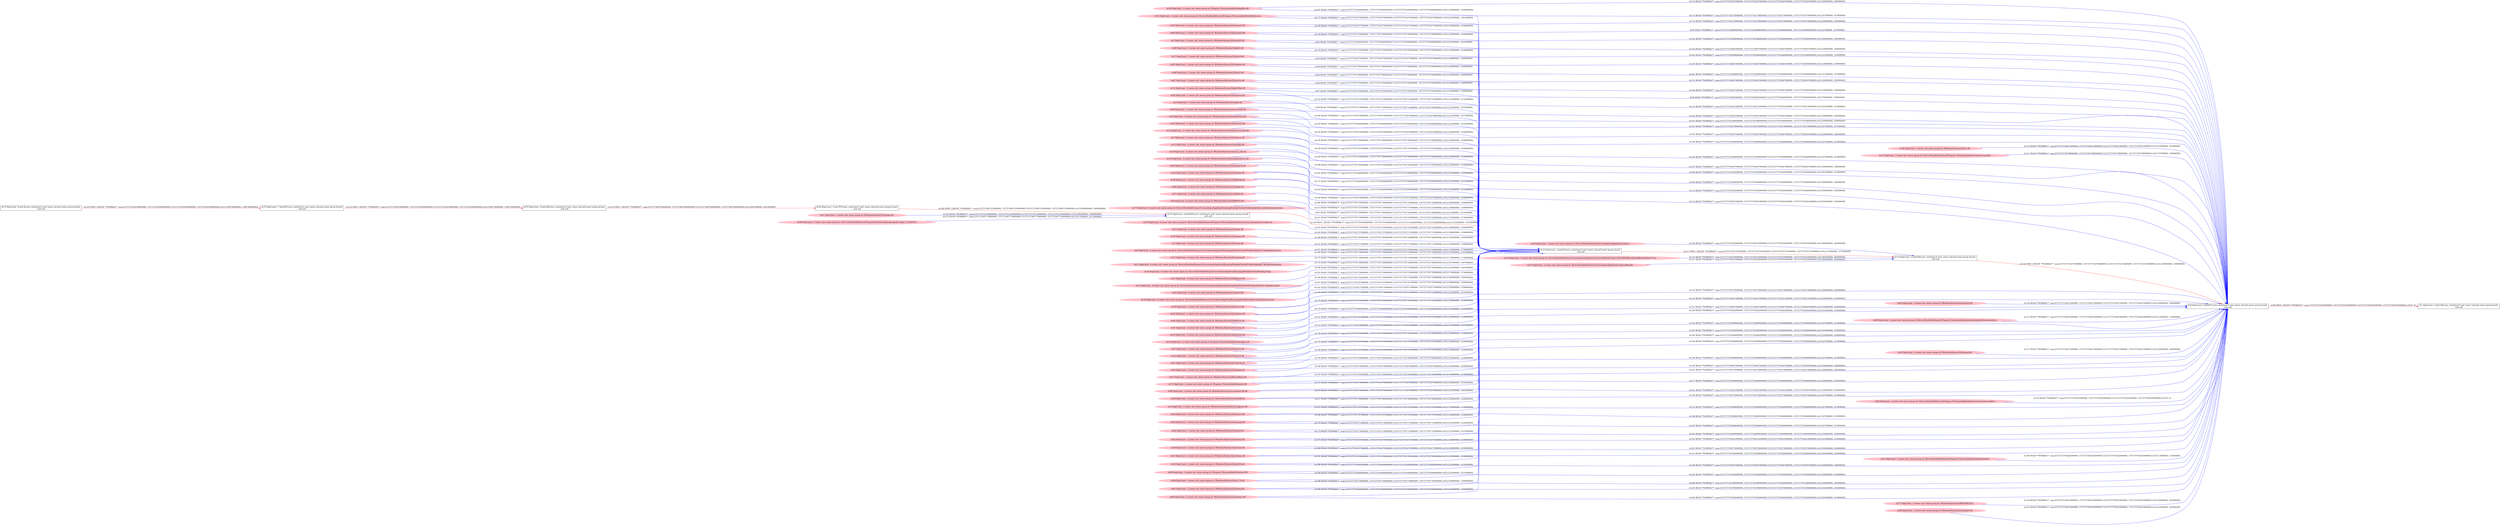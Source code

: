 digraph  {
rankdir=LR
"0"[color=black,label="id:0 HopCount: 0 pid:6572 proc_starttime:0 cmd: owner uid:null owner group id:null,\n null null", shape=box,style=solid];
"1"[color=black,label="id:1 HopCount: 1 pid:1344 proc_starttime:0 cmd: owner uid:null owner group id:null,\n null null", shape=box,style=solid];
"0" -> "1" [id=89,__obj="PROC_CREATE"color=red,label="id:89 PROC_CREATE **NORMAL**  seqs:[1557275702935000000, 1557275702935000000] T:[1557275702935000000, 1557275702935000000] relT:[0, 0]",style=solid];
"88"[color=pink,label="id:88 HopCount: -2 owner uid: owner group id: /Windows/System32/powrprof.dll ", shape=oval,style=filled];
"88" -> "0" [id=90,__obj="READ"color=blue,label="id:90 READ **NORMAL**  seqs:[1557275702608000000, 1557275702608000000] T:[1557275702608000000, 1557275702608000000] relT:[327000000, 327000000]",style=solid];
"6"[color=pink,label="id:6 HopCount: -4 owner uid: owner group id: /Windows/System32/KBDUS.DLL ", shape=oval,style=filled];
"32"[color=black,label="id:32 HopCount: -3 pid:416 proc_starttime:0 cmd: owner uid:null owner group id:null,\n null null", shape=box,style=solid];
"6" -> "32" [id=91,__obj="READ"color=blue,label="id:91 READ **NORMAL**  seqs:[1557275701724000000, 1557275701724000000] T:[1557275701724000000, 1557275701724000000] relT:[1211000000, 1211000000]",style=solid];
"5"[color=pink,label="id:5 HopCount: -2 owner uid: owner group id: /Windows/System32/wsock32.dll ", shape=oval,style=filled];
"5" -> "32" [id=92,__obj="READ"color=blue,label="id:92 READ **NORMAL**  seqs:[1557275701684000000, 1557275701684000000] T:[1557275701684000000, 1557275701684000000] relT:[1251000000, 1251000000]",style=solid];
"17"[color=pink,label="id:17 HopCount: -2 owner uid: owner group id: /Windows/System32/rpcrt4.dll ", shape=oval,style=filled];
"17" -> "32" [id=93,__obj="READ"color=blue,label="id:93 READ **NORMAL**  seqs:[1557275701677000000, 1557275701677000000] T:[1557275701677000000, 1557275701677000000] relT:[1258000000, 1258000000]",style=solid];
"63"[color=pink,label="id:63 HopCount: -2 owner uid: owner group id: /Windows/System32/combase.dll ", shape=oval,style=filled];
"63" -> "32" [id=94,__obj="READ"color=blue,label="id:94 READ **NORMAL**  seqs:[1557275701706000000, 1557275701706000000] T:[1557275701706000000, 1557275701706000000] relT:[1229000000, 1229000000]",style=solid];
"48"[color=pink,label="id:48 HopCount: -2 owner uid: owner group id: /Windows/System32/ole32.dll ", shape=oval,style=filled];
"48" -> "32" [id=95,__obj="READ"color=blue,label="id:95 READ **NORMAL**  seqs:[1557275701706000000, 1557275701706000000] T:[1557275701706000000, 1557275701706000000] relT:[1229000000, 1229000000]",style=solid];
"87"[color=pink,label="id:87 HopCount: -2 owner uid: owner group id: /Windows/System32/win32u.dll ", shape=oval,style=filled];
"87" -> "32" [id=96,__obj="READ"color=blue,label="id:96 READ **NORMAL**  seqs:[1557275701705000000, 1557275701705000000] T:[1557275701705000000, 1557275701705000000] relT:[1230000000, 1230000000]",style=solid];
"14"[color=pink,label="id:14 HopCount: -2 owner uid: owner group id: /Windows/System32/gdi32full.dll ", shape=oval,style=filled];
"14" -> "32" [id=97,__obj="READ"color=blue,label="id:97 READ **NORMAL**  seqs:[1557275701705000000, 1557275701705000000] T:[1557275701705000000, 1557275701705000000] relT:[1230000000, 1230000000]",style=solid];
"83"[color=pink,label="id:83 HopCount: -2 owner uid: owner group id: /Windows/System32/ntmarta.dll ", shape=oval,style=filled];
"83" -> "0" [id=98,__obj="READ"color=blue,label="id:98 READ **NORMAL**  seqs:[1557275702665000000, 1557275702665000000] T:[1557275702665000000, 1557275702665000000] relT:[270000000, 270000000]",style=solid];
"4"[color=pink,label="id:4 HopCount: -2 owner uid: owner group id: /Windows/System32/pdh.dll ", shape=oval,style=filled];
"4" -> "32" [id=99,__obj="READ"color=blue,label="id:99 READ **NORMAL**  seqs:[1557275701714000000, 1557275701714000000] T:[1557275701714000000, 1557275701714000000] relT:[1221000000, 1221000000]",style=solid];
"86"[color=pink,label="id:86 HopCount: -2 owner uid: owner group id: /Windows/System32/msvcp140.dll ", shape=oval,style=filled];
"86" -> "32" [id=100,__obj="READ"color=blue,label="id:100 READ **NORMAL**  seqs:[1557275701678000000, 1557275701678000000] T:[1557275701678000000, 1557275701678000000] relT:[1257000000, 1257000000]",style=solid];
"9"[color=pink,label="id:9 HopCount: -2 owner uid: owner group id: /Windows/System32/winmmbase.dll ", shape=oval,style=filled];
"9" -> "0" [id=101,__obj="READ"color=blue,label="id:101 READ **NORMAL**  seqs:[1557275702586000000, 1557275702586000000] T:[1557275702586000000, 1557275702586000000] relT:[349000000, 349000000]",style=solid];
"10"[color=pink,label="id:10 HopCount: -2 owner uid: owner group id: /Windows/System32/kernel32.dll ", shape=oval,style=filled];
"10" -> "0" [id=102,__obj="READ"color=blue,label="id:102 READ **NORMAL**  seqs:[1557275702578000000, 1557275702578000000] T:[1557275702578000000, 1557275702578000000] relT:[357000000, 357000000]",style=solid];
"12"[color=pink,label="id:12 HopCount: -2 owner uid: owner group id: /Windows/System32/windows.storage.dll ", shape=oval,style=filled];
"12" -> "0" [id=103,__obj="READ"color=blue,label="id:103 READ **NORMAL**  seqs:[1557275702607000000, 1557275702607000000] T:[1557275702607000000, 1557275702607000000] relT:[328000000, 328000000]",style=solid];
"3"[color=pink,label="id:3 HopCount: -2 owner uid: owner group id: /Windows/System32/wintrust.dll ", shape=oval,style=filled];
"3" -> "0" [id=104,__obj="READ"color=blue,label="id:104 READ **NORMAL**  seqs:[1557275702608000000, 1557275702608000000] T:[1557275702608000000, 1557275702608000000] relT:[327000000, 327000000]",style=solid];
"13"[color=pink,label="id:13 HopCount: -2 owner uid: owner group id: /Windows/System32/profapi.dll ", shape=oval,style=filled];
"13" -> "0" [id=105,__obj="READ"color=blue,label="id:105 READ **NORMAL**  seqs:[1557275702608000000, 1557275702608000000] T:[1557275702608000000, 1557275702608000000] relT:[327000000, 327000000]",style=solid];
"14" -> "0" [id=106,__obj="READ"color=blue,label="id:106 READ **NORMAL**  seqs:[1557275702607000000, 1557275702607000000] T:[1557275702607000000, 1557275702607000000] relT:[328000000, 328000000]",style=solid];
"16"[color=pink,label="id:16 HopCount: -2 owner uid: owner group id: /Windows/System32/msvcp_win.dll ", shape=oval,style=filled];
"16" -> "0" [id=107,__obj="READ"color=blue,label="id:107 READ **NORMAL**  seqs:[1557275702607000000, 1557275702607000000] T:[1557275702607000000, 1557275702607000000] relT:[328000000, 328000000]",style=solid];
"18"[color=pink,label="id:18 HopCount: -2 owner uid: owner group id: /Windows/System32/bcryptprimitives.dll ", shape=oval,style=filled];
"18" -> "0" [id=108,__obj="READ"color=blue,label="id:108 READ **NORMAL**  seqs:[1557275702582000000, 1557275702582000000] T:[1557275702582000000, 1557275702582000000] relT:[353000000, 353000000]",style=solid];
"40"[color=pink,label="id:40 HopCount: -2 owner uid: owner group id: /Windows/System32/cfgmgr32.dll ", shape=oval,style=filled];
"40" -> "0" [id=109,__obj="READ"color=blue,label="id:109 READ **NORMAL**  seqs:[1557275702586000000, 1557275702586000000] T:[1557275702586000000, 1557275702586000000] relT:[349000000, 349000000]",style=solid];
"20"[color=pink,label="id:20 HopCount: -2 owner uid: owner group id: /Windows/System32/avrt.dll ", shape=oval,style=filled];
"20" -> "0" [id=110,__obj="READ"color=blue,label="id:110 READ **NORMAL**  seqs:[1557275702612000000, 1557275702612000000] T:[1557275702612000000, 1557275702612000000] relT:[323000000, 323000000]",style=solid];
"21"[color=pink,label="id:21 HopCount: -2 owner uid: owner group id: /Device/HarddiskVolume2/Program Files/mozilla/firefox/chrome.manifest ", shape=oval,style=filled];
"21" -> "0" [id=111,__obj="READ"color=blue,label="id:111 READ **NORMAL**  seqs:[1557275702798000000, 1557275702799000000] T:[1557275702798000000, 1557275702799000000] relT:[137000000, 136000000]",style=solid];
"24"[color=pink,label="id:24 HopCount: -2 owner uid: owner group id: /Windows/System32/winmm.dll ", shape=oval,style=filled];
"24" -> "0" [id=112,__obj="READ"color=blue,label="id:112 READ **NORMAL**  seqs:[1557275702585000000, 1557275702585000000] T:[1557275702585000000, 1557275702585000000] relT:[350000000, 350000000]",style=solid];
"26"[color=pink,label="id:26 HopCount: -2 owner uid: owner group id: /Windows/System32/dbghelp.dll ", shape=oval,style=filled];
"26" -> "0" [id=113,__obj="READ"color=blue,label="id:113 READ **NORMAL**  seqs:[1557275702581000000, 1557275702581000000] T:[1557275702581000000, 1557275702581000000] relT:[354000000, 354000000]",style=solid];
"28"[color=pink,label="id:28 HopCount: -2 owner uid: owner group id: /Program Files/mozilla/firefox/lgpllibs.dll ", shape=oval,style=filled];
"28" -> "0" [id=114,__obj="READ"color=blue,label="id:114 READ **NORMAL**  seqs:[1557275702587000000, 1557275702587000000] T:[1557275702587000000, 1557275702587000000] relT:[348000000, 348000000]",style=solid];
"15"[color=pink,label="id:15 HopCount: -2 owner uid: owner group id: /Device/HarddiskVolume2/Program Files/mozilla/firefox/firefox.exe ", shape=oval,style=filled];
"15" -> "0" [id=115,__obj="READ"color=blue,label="id:115 READ **NORMAL**  seqs:[1557275702578000000, 1557275702578000000] T:[1557275702578000000, 1557275702578000000] relT:[357000000, 357000000]",style=solid];
"30"[color=pink,label="id:30 HopCount: -2 owner uid: owner group id: /Windows/System32/advapi32.dll ", shape=oval,style=filled];
"30" -> "0" [id=116,__obj="READ"color=blue,label="id:116 READ **NORMAL**  seqs:[1557275702579000000, 1557275702579000000] T:[1557275702579000000, 1557275702579000000] relT:[356000000, 356000000]",style=solid];
"33"[color=black,label="id:33 HopCount: -2 pid:6544 proc_starttime:0 cmd: owner uid:null owner group id:null,\n null null", shape=box,style=solid];
"32" -> "33" [id=117,__obj="PROC_CREATE"color=red,label="id:117 PROC_CREATE **NORMAL**  seqs:[1557275701761000000, 1557275701761000000] T:[1557275701761000000, 1557275701761000000] relT:[1174000000, 1174000000]",style=solid];
"33" -> "0" [id=118,__obj="PROC_CREATE"color=red,label="id:118 PROC_CREATE **NORMAL**  seqs:[1557275702576000000, 1557275702576000000] T:[1557275702576000000, 1557275702576000000] relT:[359000000, 359000000]",style=solid];
"35"[color=pink,label="id:35 HopCount: -3 owner uid: owner group id: /Device/HarddiskVolume2/Users/admin/AppData/LocalLow/Mozilla/Temp-{f557a09f-096a-4ad4-968b-eb3bf24c5725} ", shape=oval,style=filled];
"35" -> "33" [id=119,__obj="READ"color=blue,label="id:119 READ **NORMAL**  seqs:[1557275702550000000, 1557275702552000000] T:[1557275702550000000, 1557275702552000000] relT:[385000000, 383000000]",style=solid];
"36"[color=pink,label="id:36 HopCount: -2 owner uid: owner group id: /Windows/System32/gdi32.dll ", shape=oval,style=filled];
"36" -> "0" [id=120,__obj="READ"color=blue,label="id:120 READ **NORMAL**  seqs:[1557275702607000000, 1557275702607000000] T:[1557275702607000000, 1557275702607000000] relT:[328000000, 328000000]",style=solid];
"37"[color=pink,label="id:37 HopCount: -3 owner uid: owner group id: /Device/HarddiskVolume2/Users/admin/AppData/LocalLow/Mozilla ", shape=oval,style=filled];
"37" -> "33" [id=121,__obj="READ"color=blue,label="id:121 READ **NORMAL**  seqs:[1557275702551000000, 1557275702552000000] T:[1557275702551000000, 1557275702552000000] relT:[384000000, 383000000]",style=solid];
"38"[color=pink,label="id:38 HopCount: -2 owner uid: owner group id: /Windows/System32/msvcrt.dll ", shape=oval,style=filled];
"38" -> "0" [id=122,__obj="READ"color=blue,label="id:122 READ **NORMAL**  seqs:[1557275702579000000, 1557275702579000000] T:[1557275702579000000, 1557275702579000000] relT:[356000000, 356000000]",style=solid];
"29"[color=pink,label="id:29 HopCount: -2 owner uid: owner group id: /Windows/System32/uxtheme.dll ", shape=oval,style=filled];
"29" -> "0" [id=123,__obj="READ"color=blue,label="id:123 READ **NORMAL**  seqs:[1557275702611000000, 1557275702611000000] T:[1557275702611000000, 1557275702611000000] relT:[324000000, 324000000]",style=solid];
"43"[color=pink,label="id:43 HopCount: -2 owner uid: owner group id: /Windows/System32/wtsapi32.dll ", shape=oval,style=filled];
"43" -> "0" [id=124,__obj="READ"color=blue,label="id:124 READ **NORMAL**  seqs:[1557275702611000000, 1557275702611000000] T:[1557275702611000000, 1557275702611000000] relT:[324000000, 324000000]",style=solid];
"45"[color=pink,label="id:45 HopCount: -2 owner uid: owner group id: /Windows/System32/SHCore.dll ", shape=oval,style=filled];
"45" -> "0" [id=125,__obj="READ"color=blue,label="id:125 READ **NORMAL**  seqs:[1557275702607000000, 1557275702607000000] T:[1557275702607000000, 1557275702607000000] relT:[328000000, 328000000]",style=solid];
"47"[color=pink,label="id:47 HopCount: -2 owner uid: owner group id: /Windows/System32/version.dll ", shape=oval,style=filled];
"47" -> "0" [id=126,__obj="READ"color=blue,label="id:126 READ **NORMAL**  seqs:[1557275702582000000, 1557275702582000000] T:[1557275702582000000, 1557275702582000000] relT:[353000000, 353000000]",style=solid];
"49"[color=pink,label="id:49 HopCount: -2 owner uid: owner group id: /Device/HarddiskVolume2/Program Files/mozilla/firefox/defaults/pref/channel-prefs.js ", shape=oval,style=filled];
"49" -> "0" [id=127,__obj="READ"color=blue,label="id:127 READ **NORMAL**  seqs:[1557275702823000000, 1557275702823000000] T:[1557275702823000000, 1557275702823000000] relT:[112000000, 112000000]",style=solid];
"39"[color=pink,label="id:39 HopCount: -3 owner uid: owner group id: /Device/HarddiskVolume2/Users/admin/AppData/LocalLow ", shape=oval,style=filled];
"39" -> "33" [id=128,__obj="READ"color=blue,label="id:128 READ **NORMAL**  seqs:[1557275702550000000, 1557275702552000000] T:[1557275702550000000, 1557275702552000000] relT:[385000000, 383000000]",style=solid];
"53"[color=black,label="id:53 HopCount: -4 pid:6300 proc_starttime:0 cmd: owner uid:null owner group id:null,\n null null", shape=box,style=solid];
"53" -> "32" [id=129,__obj="PROC_CREATE"color=red,label="id:129 PROC_CREATE **NORMAL**  seqs:[1557275701600000000, 1557275701600000000] T:[1557275701600000000, 1557275701600000000] relT:[1335000000, 1335000000]",style=solid];
"12" -> "32" [id=130,__obj="READ"color=blue,label="id:130 READ **NORMAL**  seqs:[1557275701706000000, 1557275701706000000] T:[1557275701706000000, 1557275701706000000] relT:[1229000000, 1229000000]",style=solid];
"19"[color=pink,label="id:19 HopCount: -2 owner uid: owner group id: /Windows/System32/oleaut32.dll ", shape=oval,style=filled];
"19" -> "32" [id=131,__obj="READ"color=blue,label="id:131 READ **NORMAL**  seqs:[1557275701707000000, 1557275701707000000] T:[1557275701707000000, 1557275701707000000] relT:[1228000000, 1228000000]",style=solid];
"25"[color=pink,label="id:25 HopCount: -2 owner uid: owner group id: /Program Files/mozilla/firefox/mozglue.dll ", shape=oval,style=filled];
"25" -> "32" [id=132,__obj="READ"color=blue,label="id:132 READ **NORMAL**  seqs:[1557275701678000000, 1557275701678000000] T:[1557275701678000000, 1557275701678000000] relT:[1257000000, 1257000000]",style=solid];
"83" -> "32" [id=133,__obj="READ"color=blue,label="id:133 READ **NORMAL**  seqs:[1557275701723000000, 1557275701723000000] T:[1557275701723000000, 1557275701723000000] relT:[1212000000, 1212000000]",style=solid];
"27"[color=pink,label="id:27 HopCount: -2 owner uid: owner group id: /Windows/System32/user32.dll ", shape=oval,style=filled];
"27" -> "32" [id=134,__obj="READ"color=blue,label="id:134 READ **NORMAL**  seqs:[1557275701705000000, 1557275701705000000] T:[1557275701705000000, 1557275701705000000] relT:[1230000000, 1230000000]",style=solid];
"22"[color=pink,label="id:22 HopCount: -2 owner uid: owner group id: /Windows/System32/imm32.dll ", shape=oval,style=filled];
"22" -> "32" [id=135,__obj="READ"color=blue,label="id:135 READ **NORMAL**  seqs:[1557275701707000000, 1557275701707000000] T:[1557275701707000000, 1557275701707000000] relT:[1228000000, 1228000000]",style=solid];
"30" -> "32" [id=136,__obj="READ"color=blue,label="id:136 READ **NORMAL**  seqs:[1557275701677000000, 1557275701677000000] T:[1557275701677000000, 1557275701677000000] relT:[1258000000, 1258000000]",style=solid];
"50"[color=pink,label="id:50 HopCount: -2 owner uid: owner group id: /Windows/System32/dwmapi.dll ", shape=oval,style=filled];
"50" -> "0" [id=137,__obj="READ"color=blue,label="id:137 READ **NORMAL**  seqs:[1557275702611000000, 1557275702611000000] T:[1557275702611000000, 1557275702611000000] relT:[324000000, 324000000]",style=solid];
"61"[color=pink,label="id:61 HopCount: -2 owner uid: owner group id: /Windows/System32/crypt32.dll ", shape=oval,style=filled];
"61" -> "0" [id=138,__obj="READ"color=blue,label="id:138 READ **NORMAL**  seqs:[1557275702608000000, 1557275702608000000] T:[1557275702608000000, 1557275702608000000] relT:[327000000, 327000000]",style=solid];
"63" -> "0" [id=139,__obj="READ"color=blue,label="id:139 READ **NORMAL**  seqs:[1557275702607000000, 1557275702607000000] T:[1557275702607000000, 1557275702607000000] relT:[328000000, 328000000]",style=solid];
"65"[color=pink,label="id:65 HopCount: -2 owner uid: owner group id: /Windows/System32/shlwapi.dll ", shape=oval,style=filled];
"65" -> "0" [id=140,__obj="READ"color=blue,label="id:140 READ **NORMAL**  seqs:[1557275702607000000, 1557275702607000000] T:[1557275702607000000, 1557275702607000000] relT:[328000000, 328000000]",style=solid];
"67"[color=pink,label="id:67 HopCount: -2 owner uid: owner group id: /Windows/System32/KernelBase.dll ", shape=oval,style=filled];
"67" -> "0" [id=141,__obj="READ"color=blue,label="id:141 READ **NORMAL**  seqs:[1557275702579000000, 1557275702579000000] T:[1557275702579000000, 1557275702579000000] relT:[356000000, 356000000]",style=solid];
"38" -> "32" [id=142,__obj="READ"color=blue,label="id:142 READ **NORMAL**  seqs:[1557275701677000000, 1557275701677000000] T:[1557275701677000000, 1557275701677000000] relT:[1258000000, 1258000000]",style=solid];
"70"[color=pink,label="id:70 HopCount: -4 owner uid: owner group id: /Device/HarddiskVolume2/Program Files/mozilla/firefox/browser/crashreporter-override.ini ", shape=oval,style=filled];
"70" -> "32" [id=143,__obj="READ"color=blue,label="id:143 READ **NORMAL**  seqs:[1557275701751000000, 1557275701751000000] T:[1557275701751000000, 1557275701751000000] relT:[1184000000, 1184000000]",style=solid];
"72"[color=pink,label="id:72 HopCount: -4 owner uid: owner group id: /Windows/System32/aepic.dll ", shape=oval,style=filled];
"72" -> "32" [id=144,__obj="READ"color=blue,label="id:144 READ **NORMAL**  seqs:[1557275701737000000, 1557275701737000000] T:[1557275701737000000, 1557275701737000000] relT:[1198000000, 1198000000]",style=solid];
"75"[color=pink,label="id:75 HopCount: -2 owner uid: owner group id: /Program Files/mozilla/firefox/xul.dll ", shape=oval,style=filled];
"75" -> "32" [id=145,__obj="READ"color=blue,label="id:145 READ **NORMAL**  seqs:[1557275701705000000, 1557275701705000000] T:[1557275701705000000, 1557275701705000000] relT:[1230000000, 1230000000]",style=solid];
"67" -> "32" [id=146,__obj="READ"color=blue,label="id:146 READ **NORMAL**  seqs:[1557275701676000000, 1557275701676000000] T:[1557275701676000000, 1557275701676000000] relT:[1259000000, 1259000000]",style=solid];
"80"[color=pink,label="id:80 HopCount: -2 owner uid: owner group id: /Windows/System32/vcruntime140.dll ", shape=oval,style=filled];
"80" -> "32" [id=147,__obj="READ"color=blue,label="id:147 READ **NORMAL**  seqs:[1557275701679000000, 1557275701679000000] T:[1557275701679000000, 1557275701679000000] relT:[1256000000, 1256000000]",style=solid];
"78"[color=pink,label="id:78 HopCount: -4 owner uid: owner group id: /Windows/System32/propsys.dll ", shape=oval,style=filled];
"78" -> "32" [id=148,__obj="READ"color=blue,label="id:148 READ **NORMAL**  seqs:[1557275701740000000, 1557275701740000000] T:[1557275701740000000, 1557275701740000000] relT:[1195000000, 1195000000]",style=solid];
"68"[color=pink,label="id:68 HopCount: -2 owner uid: owner group id: /SystemRoot/System32/ntdll.dll ", shape=oval,style=filled];
"68" -> "0" [id=149,__obj="READ"color=blue,label="id:149 READ **NORMAL**  seqs:[1557275702578000000, 1557275702578000000] T:[1557275702578000000, 1557275702578000000] relT:[357000000, 357000000]",style=solid];
"85"[color=pink,label="id:85 HopCount: -2 owner uid: owner group id: /Device/HarddiskVolume2/Program Files/mozilla/firefox/browser/chrome.manifest ", shape=oval,style=filled];
"85" -> "0" [id=150,__obj="READ"color=blue,label="id:150 READ **NORMAL**  seqs:[1557275702935000000, 1557275702935000000] T:[1557275702935000000, 1557275702935000000] relT:[0, 0]",style=solid];
"87" -> "0" [id=151,__obj="READ"color=blue,label="id:151 READ **NORMAL**  seqs:[1557275702607000000, 1557275702607000000] T:[1557275702607000000, 1557275702607000000] relT:[328000000, 328000000]",style=solid];
"2"[color=pink,label="id:2 HopCount: -2 owner uid: owner group id: /Windows/System32/kernel.appcore.dll ", shape=oval,style=filled];
"2" -> "0" [id=152,__obj="READ"color=blue,label="id:152 READ **NORMAL**  seqs:[1557275702608000000, 1557275702608000000] T:[1557275702608000000, 1557275702608000000] relT:[327000000, 327000000]",style=solid];
"4" -> "0" [id=153,__obj="READ"color=blue,label="id:153 READ **NORMAL**  seqs:[1557275702612000000, 1557275702612000000] T:[1557275702612000000, 1557275702612000000] relT:[323000000, 323000000]",style=solid];
"88" -> "32" [id=154,__obj="READ"color=blue,label="id:154 READ **NORMAL**  seqs:[1557275701706000000, 1557275701706000000] T:[1557275701706000000, 1557275701706000000] relT:[1229000000, 1229000000]",style=solid];
"7"[color=pink,label="id:7 HopCount: -4 owner uid: owner group id: /Windows/System32/bcrypt.dll ", shape=oval,style=filled];
"7" -> "32" [id=155,__obj="READ"color=blue,label="id:155 READ **NORMAL**  seqs:[1557275701737000000, 1557275701737000000] T:[1557275701737000000, 1557275701737000000] relT:[1198000000, 1198000000]",style=solid];
"29" -> "32" [id=156,__obj="READ"color=blue,label="id:156 READ **NORMAL**  seqs:[1557275701713000000, 1557275701713000000] T:[1557275701713000000, 1557275701713000000] relT:[1222000000, 1222000000]",style=solid];
"8"[color=pink,label="id:8 HopCount: -4 owner uid: owner group id: /Device/HarddiskVolume2/Users/admin/AppData/Roaming/Mozilla/Firefox/Profiles/lxkehh21.default/parent.lock ", shape=oval,style=filled];
"8" -> "32" [id=157,__obj="READ"color=blue,label="id:157 READ **NORMAL**  seqs:[1557275701759000000, 1557275701759000000] T:[1557275701759000000, 1557275701759000000] relT:[1176000000, 1176000000]",style=solid];
"3" -> "32" [id=158,__obj="READ"color=blue,label="id:158 READ **NORMAL**  seqs:[1557275701707000000, 1557275701707000000] T:[1557275701707000000, 1557275701707000000] relT:[1228000000, 1228000000]",style=solid];
"65" -> "32" [id=159,__obj="READ"color=blue,label="id:159 READ **NORMAL**  seqs:[1557275701706000000, 1557275701706000000] T:[1557275701706000000, 1557275701706000000] relT:[1229000000, 1229000000]",style=solid];
"11"[color=pink,label="id:11 HopCount: -4 owner uid: owner group id: /Windows/System32/cryptsp.dll ", shape=oval,style=filled];
"11" -> "32" [id=160,__obj="READ"color=blue,label="id:160 READ **NORMAL**  seqs:[1557275701738000000, 1557275701738000000] T:[1557275701738000000, 1557275701738000000] relT:[1197000000, 1197000000]",style=solid];
"5" -> "0" [id=161,__obj="READ"color=blue,label="id:161 READ **NORMAL**  seqs:[1557275702586000000, 1557275702586000000] T:[1557275702586000000, 1557275702586000000] relT:[349000000, 349000000]",style=solid];
"17" -> "0" [id=162,__obj="READ"color=blue,label="id:162 READ **NORMAL**  seqs:[1557275702580000000, 1557275702580000000] T:[1557275702580000000, 1557275702580000000] relT:[355000000, 355000000]",style=solid];
"19" -> "0" [id=163,__obj="READ"color=blue,label="id:163 READ **NORMAL**  seqs:[1557275702608000000, 1557275702608000000] T:[1557275702608000000, 1557275702608000000] relT:[327000000, 327000000]",style=solid];
"22" -> "0" [id=164,__obj="READ"color=blue,label="id:164 READ **NORMAL**  seqs:[1557275702608000000, 1557275702608000000] T:[1557275702608000000, 1557275702608000000] relT:[327000000, 327000000]",style=solid];
"25" -> "0" [id=165,__obj="READ"color=blue,label="id:165 READ **NORMAL**  seqs:[1557275702580000000, 1557275702580000000] T:[1557275702580000000, 1557275702580000000] relT:[355000000, 355000000]",style=solid];
"61" -> "32" [id=166,__obj="READ"color=blue,label="id:166 READ **NORMAL**  seqs:[1557275701707000000, 1557275701707000000] T:[1557275701707000000, 1557275701707000000] relT:[1228000000, 1228000000]",style=solid];
"46"[color=pink,label="id:46 HopCount: -2 owner uid: owner group id: /Windows/System32/msasn1.dll ", shape=oval,style=filled];
"46" -> "32" [id=167,__obj="READ"color=blue,label="id:167 READ **NORMAL**  seqs:[1557275701707000000, 1557275701707000000] T:[1557275701707000000, 1557275701707000000] relT:[1228000000, 1228000000]",style=solid];
"44"[color=pink,label="id:44 HopCount: -2 owner uid: owner group id: /Windows/System32/setupapi.dll ", shape=oval,style=filled];
"44" -> "32" [id=168,__obj="READ"color=blue,label="id:168 READ **NORMAL**  seqs:[1557275701707000000, 1557275701707000000] T:[1557275701707000000, 1557275701707000000] relT:[1228000000, 1228000000]",style=solid];
"26" -> "32" [id=169,__obj="READ"color=blue,label="id:169 READ **NORMAL**  seqs:[1557275701679000000, 1557275701679000000] T:[1557275701679000000, 1557275701679000000] relT:[1256000000, 1256000000]",style=solid];
"62"[color=pink,label="id:62 HopCount: -2 owner uid: owner group id: /Windows/System32/usp10.dll ", shape=oval,style=filled];
"62" -> "32" [id=170,__obj="READ"color=blue,label="id:170 READ **NORMAL**  seqs:[1557275701713000000, 1557275701713000000] T:[1557275701713000000, 1557275701713000000] relT:[1222000000, 1222000000]",style=solid];
"40" -> "32" [id=171,__obj="READ"color=blue,label="id:171 READ **NORMAL**  seqs:[1557275701684000000, 1557275701684000000] T:[1557275701684000000, 1557275701684000000] relT:[1251000000, 1251000000]",style=solid];
"31"[color=pink,label="id:31 HopCount: -4 owner uid: owner group id: /Device/HarddiskVolume2/Users/admin/AppData/Roaming/Mozilla/Firefox/Profiles/lxkehh21.default/minidumps ", shape=oval,style=filled];
"31" -> "32" [id=172,__obj="READ"color=blue,label="id:172 READ **NORMAL**  seqs:[1557275701759000000, 1557275701759000000] T:[1557275701759000000, 1557275701759000000] relT:[1176000000, 1176000000]",style=solid];
"82"[color=pink,label="id:82 HopCount: -2 owner uid: owner group id: /Windows/System32/userenv.dll ", shape=oval,style=filled];
"82" -> "32" [id=173,__obj="READ"color=blue,label="id:173 READ **NORMAL**  seqs:[1557275701714000000, 1557275701714000000] T:[1557275701714000000, 1557275701714000000] relT:[1221000000, 1221000000]",style=solid];
"36" -> "32" [id=174,__obj="READ"color=blue,label="id:174 READ **NORMAL**  seqs:[1557275701705000000, 1557275701705000000] T:[1557275701705000000, 1557275701705000000] relT:[1230000000, 1230000000]",style=solid];
"58"[color=pink,label="id:58 HopCount: -2 owner uid: owner group id: /Windows/System32/sechost.dll ", shape=oval,style=filled];
"58" -> "32" [id=175,__obj="READ"color=blue,label="id:175 READ **NORMAL**  seqs:[1557275701677000000, 1557275701677000000] T:[1557275701677000000, 1557275701677000000] relT:[1258000000, 1258000000]",style=solid];
"34"[color=pink,label="id:34 HopCount: -4 owner uid: owner group id: /Device/HarddiskVolume2/Users/admin/AppData/Roaming/Mozilla/Firefox/Pending Pings ", shape=oval,style=filled];
"34" -> "32" [id=176,__obj="READ"color=blue,label="id:176 READ **NORMAL**  seqs:[1557275701748000000, 1557275701748000000] T:[1557275701748000000, 1557275701748000000] relT:[1187000000, 1187000000]",style=solid];
"15" -> "32" [id=177,__obj="READ"color=blue,label="id:177 READ **NORMAL**  seqs:[1557275701674000000, 1557275701674000000] T:[1557275701674000000, 1557275701674000000] relT:[1261000000, 1261000000]",style=solid];
"45" -> "32" [id=178,__obj="READ"color=blue,label="id:178 READ **NORMAL**  seqs:[1557275701705000000, 1557275701705000000] T:[1557275701705000000, 1557275701705000000] relT:[1230000000, 1230000000]",style=solid];
"47" -> "32" [id=179,__obj="READ"color=blue,label="id:179 READ **NORMAL**  seqs:[1557275701680000000, 1557275701680000000] T:[1557275701680000000, 1557275701680000000] relT:[1255000000, 1255000000]",style=solid];
"13" -> "32" [id=180,__obj="READ"color=blue,label="id:180 READ **NORMAL**  seqs:[1557275701706000000, 1557275701706000000] T:[1557275701706000000, 1557275701706000000] relT:[1229000000, 1229000000]",style=solid];
"18" -> "32" [id=181,__obj="READ"color=blue,label="id:181 READ **NORMAL**  seqs:[1557275701680000000, 1557275701680000000] T:[1557275701680000000, 1557275701680000000] relT:[1255000000, 1255000000]",style=solid];
"27" -> "0" [id=182,__obj="READ"color=blue,label="id:182 READ **NORMAL**  seqs:[1557275702606000000, 1557275702606000000] T:[1557275702606000000, 1557275702606000000] relT:[329000000, 329000000]",style=solid];
"24" -> "32" [id=183,__obj="READ"color=blue,label="id:183 READ **NORMAL**  seqs:[1557275701683000000, 1557275701683000000] T:[1557275701683000000, 1557275701683000000] relT:[1252000000, 1252000000]",style=solid];
"23"[color=pink,label="id:23 HopCount: -2 owner uid: owner group id: /Windows/System32/ucrtbase.dll ", shape=oval,style=filled];
"23" -> "32" [id=184,__obj="READ"color=blue,label="id:184 READ **NORMAL**  seqs:[1557275701677000000, 1557275701677000000] T:[1557275701677000000, 1557275701677000000] relT:[1258000000, 1258000000]",style=solid];
"41"[color=pink,label="id:41 HopCount: -2 owner uid: owner group id: /Device/HarddiskVolume2/Program Files/mozilla/firefox/defaults/pref ", shape=oval,style=filled];
"41" -> "0" [id=185,__obj="READ"color=blue,label="id:185 READ **NORMAL**  seqs:[1557275702822000000, 1557275702823000000] T:[1557275702822000000, 1557275702823000000] relT:[113000000, 112000000]",style=solid];
"42"[color=pink,label="id:42 HopCount: -2 owner uid: owner group id: /Windows/System32/shell32.dll ", shape=oval,style=filled];
"42" -> "0" [id=186,__obj="READ"color=blue,label="id:186 READ **NORMAL**  seqs:[1557275702607000000, 1557275702607000000] T:[1557275702607000000, 1557275702607000000] relT:[328000000, 328000000]",style=solid];
"44" -> "0" [id=187,__obj="READ"color=blue,label="id:187 READ **NORMAL**  seqs:[1557275702608000000, 1557275702608000000] T:[1557275702608000000, 1557275702608000000] relT:[327000000, 327000000]",style=solid];
"46" -> "0" [id=188,__obj="READ"color=blue,label="id:188 READ **NORMAL**  seqs:[1557275702608000000, 1557275702608000000] T:[1557275702608000000, 1557275702608000000] relT:[327000000, 327000000]",style=solid];
"66"[color=pink,label="id:66 HopCount: -2 owner uid: owner group id: /Program Files/mozilla/firefox/nss3.dll ", shape=oval,style=filled];
"66" -> "32" [id=189,__obj="READ"color=blue,label="id:189 READ **NORMAL**  seqs:[1557275701683000000, 1557275701683000000] T:[1557275701683000000, 1557275701683000000] relT:[1252000000, 1252000000]",style=solid];
"51"[color=pink,label="id:51 HopCount: -4 owner uid: owner group id: /Windows/System32/dbgcore.dll ", shape=oval,style=filled];
"51" -> "32" [id=190,__obj="READ"color=blue,label="id:190 READ **NORMAL**  seqs:[1557275701734000000, 1557275701734000000] T:[1557275701734000000, 1557275701734000000] relT:[1201000000, 1201000000]",style=solid];
"42" -> "32" [id=191,__obj="READ"color=blue,label="id:191 READ **NORMAL**  seqs:[1557275701705000000, 1557275701705000000] T:[1557275701705000000, 1557275701705000000] relT:[1230000000, 1230000000]",style=solid];
"52"[color=pink,label="id:52 HopCount: -4 owner uid: owner group id: /Device/HarddiskVolume2/Users/admin/AppData/Roaming/Mozilla/Firefox/Profiles/lxkehh21.default/crashes ", shape=oval,style=filled];
"52" -> "32" [id=192,__obj="READ"color=blue,label="id:192 READ **NORMAL**  seqs:[1557275701759000000, 1557275701759000000] T:[1557275701759000000, 1557275701759000000] relT:[1176000000, 1176000000]",style=solid];
"9" -> "32" [id=193,__obj="READ"color=blue,label="id:193 READ **NORMAL**  seqs:[1557275701684000000, 1557275701684000000] T:[1557275701684000000, 1557275701684000000] relT:[1251000000, 1251000000]",style=solid];
"64"[color=pink,label="id:64 HopCount: -2 owner uid: owner group id: /Windows/System32/ws2_32.dll ", shape=oval,style=filled];
"64" -> "32" [id=194,__obj="READ"color=blue,label="id:194 READ **NORMAL**  seqs:[1557275701684000000, 1557275701684000000] T:[1557275701684000000, 1557275701684000000] relT:[1251000000, 1251000000]",style=solid];
"10" -> "32" [id=195,__obj="READ"color=blue,label="id:195 READ **NORMAL**  seqs:[1557275701676000000, 1557275701676000000] T:[1557275701676000000, 1557275701676000000] relT:[1259000000, 1259000000]",style=solid];
"81"[color=pink,label="id:81 HopCount: -2 owner uid: owner group id: /Windows/System32/clbcatq.dll ", shape=oval,style=filled];
"81" -> "32" [id=196,__obj="READ"color=blue,label="id:196 READ **NORMAL**  seqs:[1557275701739000000, 1557275701739000000] T:[1557275701739000000, 1557275701739000000] relT:[1196000000, 1196000000]",style=solid];
"28" -> "32" [id=197,__obj="READ"color=blue,label="id:197 READ **NORMAL**  seqs:[1557275701685000000, 1557275701685000000] T:[1557275701685000000, 1557275701685000000] relT:[1250000000, 1250000000]",style=solid];
"16" -> "32" [id=198,__obj="READ"color=blue,label="id:198 READ **NORMAL**  seqs:[1557275701705000000, 1557275701705000000] T:[1557275701705000000, 1557275701705000000] relT:[1230000000, 1230000000]",style=solid];
"55"[color=pink,label="id:55 HopCount: -4 owner uid: owner group id: /Windows/System32/msctf.dll ", shape=oval,style=filled];
"55" -> "32" [id=199,__obj="READ"color=blue,label="id:199 READ **NORMAL**  seqs:[1557275701752000000, 1557275701752000000] T:[1557275701752000000, 1557275701752000000] relT:[1183000000, 1183000000]",style=solid];
"56"[color=black,label="id:56 HopCount: -5 pid:7876 proc_starttime:0 cmd: owner uid:null owner group id:null,\n null null", shape=box,style=solid];
"56" -> "53" [id=200,__obj="PROC_CREATE"color=red,label="id:200 PROC_CREATE **NORMAL**  seqs:[1557275697535000000, 1557275697535000000] T:[1557275697535000000, 1557275697535000000] relT:[5400000000, 5400000000]",style=solid];
"48" -> "0" [id=201,__obj="READ"color=blue,label="id:201 READ **NORMAL**  seqs:[1557275702608000000, 1557275702608000000] T:[1557275702608000000, 1557275702608000000] relT:[327000000, 327000000]",style=solid];
"57"[color=pink,label="id:57 HopCount: -5 owner uid: owner group id: /Windows/System32/twinapi.dll ", shape=oval,style=filled];
"57" -> "53" [id=202,__obj="READ"color=blue,label="id:202 READ **NORMAL**  seqs:[1557275701550000000, 1557275701550000000] T:[1557275701550000000, 1557275701550000000] relT:[1385000000, 1385000000]",style=solid];
"58" -> "0" [id=203,__obj="READ"color=blue,label="id:203 READ **NORMAL**  seqs:[1557275702579000000, 1557275702579000000] T:[1557275702579000000, 1557275702579000000] relT:[356000000, 356000000]",style=solid];
"60"[color=pink,label="id:60 HopCount: -2 owner uid: owner group id: /Windows/System32/cryptbase.dll ", shape=oval,style=filled];
"60" -> "0" [id=204,__obj="READ"color=blue,label="id:204 READ **NORMAL**  seqs:[1557275702582000000, 1557275702582000000] T:[1557275702582000000, 1557275702582000000] relT:[353000000, 353000000]",style=solid];
"62" -> "0" [id=205,__obj="READ"color=blue,label="id:205 READ **NORMAL**  seqs:[1557275702609000000, 1557275702609000000] T:[1557275702609000000, 1557275702609000000] relT:[326000000, 326000000]",style=solid];
"64" -> "0" [id=206,__obj="READ"color=blue,label="id:206 READ **NORMAL**  seqs:[1557275702586000000, 1557275702586000000] T:[1557275702586000000, 1557275702586000000] relT:[349000000, 349000000]",style=solid];
"54"[color=pink,label="id:54 HopCount: -4 owner uid: owner group id: /Device/HarddiskVolume2/Users/admin/AppData/Roaming/Mozilla/Firefox/Crash Reports/events ", shape=oval,style=filled];
"54" -> "32" [id=207,__obj="READ"color=blue,label="id:207 READ **NORMAL**  seqs:[1557275701747000000, 1557275701747000000] T:[1557275701747000000, 1557275701747000000] relT:[1188000000, 1188000000]",style=solid];
"60" -> "32" [id=208,__obj="READ"color=blue,label="id:208 READ **NORMAL**  seqs:[1557275701680000000, 1557275701680000000] T:[1557275701680000000, 1557275701680000000] relT:[1255000000, 1255000000]",style=solid];
"69"[color=pink,label="id:69 HopCount: -4 owner uid: owner group id: /Windows/System32/cldapi.dll ", shape=oval,style=filled];
"69" -> "32" [id=209,__obj="READ"color=blue,label="id:209 READ **NORMAL**  seqs:[1557275701736000000, 1557275701736000000] T:[1557275701736000000, 1557275701736000000] relT:[1199000000, 1199000000]",style=solid];
"68" -> "32" [id=210,__obj="READ"color=blue,label="id:210 READ **NORMAL**  seqs:[1557275701674000000, 1557275701674000000] T:[1557275701674000000, 1557275701674000000] relT:[1261000000, 1261000000]",style=solid];
"2" -> "32" [id=211,__obj="READ"color=blue,label="id:211 READ **NORMAL**  seqs:[1557275701706000000, 1557275701706000000] T:[1557275701706000000, 1557275701706000000] relT:[1229000000, 1229000000]",style=solid];
"71"[color=pink,label="id:71 HopCount: -4 owner uid: owner group id: /Windows/System32/fltLib.dll ", shape=oval,style=filled];
"71" -> "32" [id=212,__obj="READ"color=blue,label="id:212 READ **NORMAL**  seqs:[1557275701737000000, 1557275701737000000] T:[1557275701737000000, 1557275701737000000] relT:[1198000000, 1198000000]",style=solid];
"59"[color=pink,label="id:59 HopCount: -5 owner uid: owner group id: /Device/HarddiskVolume2/ProgramData/Oracle/Java/javapath_target_715365579 ", shape=oval,style=filled];
"59" -> "53" [id=213,__obj="READ"color=blue,label="id:213 READ **NORMAL**  seqs:[1557275697718000000, 1557275697718000000] T:[1557275697718000000, 1557275697718000000] relT:[5217000000, 5217000000]",style=solid];
"23" -> "0" [id=214,__obj="READ"color=blue,label="id:214 READ **NORMAL**  seqs:[1557275702580000000, 1557275702580000000] T:[1557275702580000000, 1557275702580000000] relT:[355000000, 355000000]",style=solid];
"73"[color=pink,label="id:73 HopCount: -4 owner uid: owner group id: /Device/HarddiskVolume2/Users/admin/AppData/Roaming/Mozilla/Firefox/Profiles/lxkehh21.default/crashes/events ", shape=oval,style=filled];
"73" -> "32" [id=215,__obj="READ"color=blue,label="id:215 READ **NORMAL**  seqs:[1557275701759000000, 1557275701759000000] T:[1557275701759000000, 1557275701759000000] relT:[1176000000, 1176000000]",style=solid];
"74"[color=black,label="id:74 HopCount: -6 pid:3448 proc_starttime:0 cmd: owner uid:null owner group id:null,\n null null", shape=box,style=solid];
"74" -> "56" [id=216,__obj="PROC_CREATE"color=red,label="id:216 PROC_CREATE **NORMAL**  seqs:[1557275697494000000, 1557275697494000000] T:[1557275697494000000, 1557275697494000000] relT:[5441000000, 5441000000]",style=solid];
"75" -> "0" [id=217,__obj="READ"color=blue,label="id:217 READ **NORMAL**  seqs:[1557275702606000000, 1557275702606000000] T:[1557275702606000000, 1557275702606000000] relT:[329000000, 329000000]",style=solid];
"76"[color=black,label="id:76 HopCount: -7 pid:6816 proc_starttime:0 cmd: owner uid:null owner group id:null,\n null null", shape=box,style=solid];
"76" -> "74" [id=218,__obj="PROC_CREATE"color=red,label="id:218 PROC_CREATE **NORMAL**  seqs:[1557274104196000000, 1557274104196000000] T:[1557274104196000000, 1557274104196000000] relT:[1598739000000, 1598739000000]",style=solid];
"77"[color=pink,label="id:77 HopCount: -2 owner uid: owner group id: /Windows/System32/IPHLPAPI.DLL ", shape=oval,style=filled];
"77" -> "0" [id=219,__obj="READ"color=blue,label="id:219 READ **NORMAL**  seqs:[1557275702610000000, 1557275702610000000] T:[1557275702610000000, 1557275702610000000] relT:[325000000, 325000000]",style=solid];
"79"[color=black,label="id:79 HopCount: -8 pid:36 proc_starttime:0 cmd: owner uid:null owner group id:null,\n null null", shape=box,style=solid];
"79" -> "76" [id=220,__obj="PROC_CREATE"color=red,label="id:220 PROC_CREATE **NORMAL**  seqs:[1557274104189000000, 1557274104189000000] T:[1557274104189000000, 1557274104189000000] relT:[1598746000000, 1598746000000]",style=solid];
"80" -> "0" [id=221,__obj="READ"color=blue,label="id:221 READ **NORMAL**  seqs:[1557275702581000000, 1557275702581000000] T:[1557275702581000000, 1557275702581000000] relT:[354000000, 354000000]",style=solid];
"66" -> "0" [id=222,__obj="READ"color=blue,label="id:222 READ **NORMAL**  seqs:[1557275702585000000, 1557275702585000000] T:[1557275702585000000, 1557275702585000000] relT:[350000000, 350000000]",style=solid];
"81" -> "0" [id=223,__obj="READ"color=blue,label="id:223 READ **NORMAL**  seqs:[1557275702794000000, 1557275702794000000] T:[1557275702794000000, 1557275702794000000] relT:[141000000, 141000000]",style=solid];
"82" -> "0" [id=224,__obj="READ"color=blue,label="id:224 READ **NORMAL**  seqs:[1557275702612000000, 1557275702612000000] T:[1557275702612000000, 1557275702612000000] relT:[323000000, 323000000]",style=solid];
"84"[color=pink,label="id:84 HopCount: -2 owner uid: owner group id: /Windows/System32/msimg32.dll ", shape=oval,style=filled];
"84" -> "0" [id=225,__obj="READ"color=blue,label="id:225 READ **NORMAL**  seqs:[1557275702610000000, 1557275702610000000] T:[1557275702610000000, 1557275702610000000] relT:[325000000, 325000000]",style=solid];
"86" -> "0" [id=226,__obj="READ"color=blue,label="id:226 READ **NORMAL**  seqs:[1557275702581000000, 1557275702581000000] T:[1557275702581000000, 1557275702581000000] relT:[354000000, 354000000]",style=solid];
}